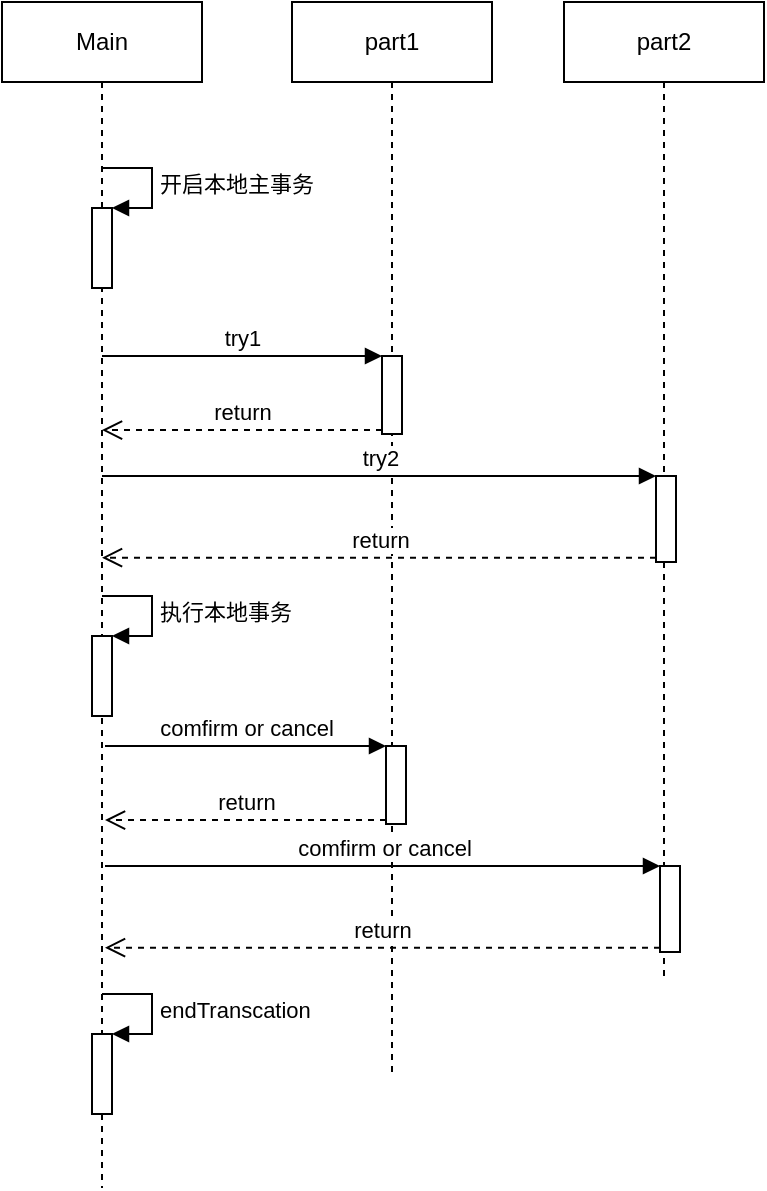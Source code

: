 <mxfile version="12.1.7" type="github" pages="1">
  <diagram id="QLN5XQVOQX08xVFIctB4" name="Page-1">
    <mxGraphModel dx="772" dy="429" grid="0" gridSize="10" guides="1" tooltips="1" connect="1" arrows="1" fold="1" page="0" pageScale="1" pageWidth="827" pageHeight="1169" math="0" shadow="0">
      <root>
        <mxCell id="0"/>
        <mxCell id="1" parent="0"/>
        <mxCell id="K42rxNocJr1abKFL2GFb-1" value="Main" style="shape=umlLifeline;perimeter=lifelinePerimeter;whiteSpace=wrap;html=1;container=1;collapsible=0;recursiveResize=0;outlineConnect=0;" vertex="1" parent="1">
          <mxGeometry x="125" y="157" width="100" height="593" as="geometry"/>
        </mxCell>
        <mxCell id="K42rxNocJr1abKFL2GFb-4" value="" style="html=1;points=[];perimeter=orthogonalPerimeter;" vertex="1" parent="K42rxNocJr1abKFL2GFb-1">
          <mxGeometry x="45" y="103" width="10" height="40" as="geometry"/>
        </mxCell>
        <mxCell id="K42rxNocJr1abKFL2GFb-5" value="开启本地主事务" style="edgeStyle=orthogonalEdgeStyle;html=1;align=left;spacingLeft=2;endArrow=block;rounded=0;entryX=1;entryY=0;" edge="1" target="K42rxNocJr1abKFL2GFb-4" parent="K42rxNocJr1abKFL2GFb-1">
          <mxGeometry relative="1" as="geometry">
            <mxPoint x="50" y="83" as="sourcePoint"/>
            <Array as="points">
              <mxPoint x="75" y="83"/>
            </Array>
          </mxGeometry>
        </mxCell>
        <mxCell id="K42rxNocJr1abKFL2GFb-19" value="" style="html=1;points=[];perimeter=orthogonalPerimeter;" vertex="1" parent="K42rxNocJr1abKFL2GFb-1">
          <mxGeometry x="45" y="317" width="10" height="40" as="geometry"/>
        </mxCell>
        <mxCell id="K42rxNocJr1abKFL2GFb-20" value="执行本地事务" style="edgeStyle=orthogonalEdgeStyle;html=1;align=left;spacingLeft=2;endArrow=block;rounded=0;entryX=1;entryY=0;" edge="1" target="K42rxNocJr1abKFL2GFb-19" parent="K42rxNocJr1abKFL2GFb-1">
          <mxGeometry relative="1" as="geometry">
            <mxPoint x="50" y="297" as="sourcePoint"/>
            <Array as="points">
              <mxPoint x="75" y="297"/>
            </Array>
          </mxGeometry>
        </mxCell>
        <mxCell id="K42rxNocJr1abKFL2GFb-31" value="" style="html=1;points=[];perimeter=orthogonalPerimeter;" vertex="1" parent="K42rxNocJr1abKFL2GFb-1">
          <mxGeometry x="45" y="516" width="10" height="40" as="geometry"/>
        </mxCell>
        <mxCell id="K42rxNocJr1abKFL2GFb-32" value="endTranscation" style="edgeStyle=orthogonalEdgeStyle;html=1;align=left;spacingLeft=2;endArrow=block;rounded=0;entryX=1;entryY=0;" edge="1" target="K42rxNocJr1abKFL2GFb-31" parent="K42rxNocJr1abKFL2GFb-1">
          <mxGeometry relative="1" as="geometry">
            <mxPoint x="50" y="496" as="sourcePoint"/>
            <Array as="points">
              <mxPoint x="75" y="496"/>
            </Array>
          </mxGeometry>
        </mxCell>
        <mxCell id="K42rxNocJr1abKFL2GFb-2" value="part1" style="shape=umlLifeline;perimeter=lifelinePerimeter;whiteSpace=wrap;html=1;container=1;collapsible=0;recursiveResize=0;outlineConnect=0;" vertex="1" parent="1">
          <mxGeometry x="270" y="157" width="100" height="537" as="geometry"/>
        </mxCell>
        <mxCell id="K42rxNocJr1abKFL2GFb-6" value="" style="html=1;points=[];perimeter=orthogonalPerimeter;" vertex="1" parent="K42rxNocJr1abKFL2GFb-2">
          <mxGeometry x="45" y="177" width="10" height="39" as="geometry"/>
        </mxCell>
        <mxCell id="K42rxNocJr1abKFL2GFb-3" value="part2" style="shape=umlLifeline;perimeter=lifelinePerimeter;whiteSpace=wrap;html=1;container=1;collapsible=0;recursiveResize=0;outlineConnect=0;" vertex="1" parent="1">
          <mxGeometry x="406" y="157" width="100" height="490" as="geometry"/>
        </mxCell>
        <mxCell id="K42rxNocJr1abKFL2GFb-14" value="" style="html=1;points=[];perimeter=orthogonalPerimeter;" vertex="1" parent="K42rxNocJr1abKFL2GFb-3">
          <mxGeometry x="46" y="237" width="10" height="43" as="geometry"/>
        </mxCell>
        <mxCell id="K42rxNocJr1abKFL2GFb-7" value="try1" style="html=1;verticalAlign=bottom;endArrow=block;entryX=0;entryY=0;" edge="1" target="K42rxNocJr1abKFL2GFb-6" parent="1" source="K42rxNocJr1abKFL2GFb-1">
          <mxGeometry relative="1" as="geometry">
            <mxPoint x="245" y="334" as="sourcePoint"/>
          </mxGeometry>
        </mxCell>
        <mxCell id="K42rxNocJr1abKFL2GFb-8" value="return" style="html=1;verticalAlign=bottom;endArrow=open;dashed=1;endSize=8;exitX=0;exitY=0.95;" edge="1" source="K42rxNocJr1abKFL2GFb-6" parent="1" target="K42rxNocJr1abKFL2GFb-1">
          <mxGeometry relative="1" as="geometry">
            <mxPoint x="245" y="410" as="targetPoint"/>
          </mxGeometry>
        </mxCell>
        <mxCell id="K42rxNocJr1abKFL2GFb-15" value="try2" style="html=1;verticalAlign=bottom;endArrow=block;entryX=0;entryY=0;" edge="1" target="K42rxNocJr1abKFL2GFb-14" parent="1" source="K42rxNocJr1abKFL2GFb-1">
          <mxGeometry relative="1" as="geometry">
            <mxPoint x="382" y="394" as="sourcePoint"/>
          </mxGeometry>
        </mxCell>
        <mxCell id="K42rxNocJr1abKFL2GFb-16" value="return" style="html=1;verticalAlign=bottom;endArrow=open;dashed=1;endSize=8;exitX=0;exitY=0.95;" edge="1" source="K42rxNocJr1abKFL2GFb-14" parent="1" target="K42rxNocJr1abKFL2GFb-1">
          <mxGeometry relative="1" as="geometry">
            <mxPoint x="382" y="470" as="targetPoint"/>
          </mxGeometry>
        </mxCell>
        <mxCell id="K42rxNocJr1abKFL2GFb-21" value="" style="html=1;points=[];perimeter=orthogonalPerimeter;" vertex="1" parent="1">
          <mxGeometry x="317" y="529" width="10" height="39" as="geometry"/>
        </mxCell>
        <mxCell id="K42rxNocJr1abKFL2GFb-22" value="" style="html=1;points=[];perimeter=orthogonalPerimeter;" vertex="1" parent="1">
          <mxGeometry x="454" y="589" width="10" height="43" as="geometry"/>
        </mxCell>
        <mxCell id="K42rxNocJr1abKFL2GFb-23" value="comfirm or cancel" style="html=1;verticalAlign=bottom;endArrow=block;entryX=0;entryY=0;" edge="1" parent="1" target="K42rxNocJr1abKFL2GFb-21">
          <mxGeometry relative="1" as="geometry">
            <mxPoint x="176.5" y="529" as="sourcePoint"/>
          </mxGeometry>
        </mxCell>
        <mxCell id="K42rxNocJr1abKFL2GFb-24" value="return" style="html=1;verticalAlign=bottom;endArrow=open;dashed=1;endSize=8;exitX=0;exitY=0.95;" edge="1" parent="1" source="K42rxNocJr1abKFL2GFb-21">
          <mxGeometry relative="1" as="geometry">
            <mxPoint x="176.5" y="566.05" as="targetPoint"/>
          </mxGeometry>
        </mxCell>
        <mxCell id="K42rxNocJr1abKFL2GFb-25" value="comfirm or cancel" style="html=1;verticalAlign=bottom;endArrow=block;entryX=0;entryY=0;" edge="1" parent="1" target="K42rxNocJr1abKFL2GFb-22">
          <mxGeometry relative="1" as="geometry">
            <mxPoint x="176.5" y="589" as="sourcePoint"/>
          </mxGeometry>
        </mxCell>
        <mxCell id="K42rxNocJr1abKFL2GFb-26" value="return" style="html=1;verticalAlign=bottom;endArrow=open;dashed=1;endSize=8;exitX=0;exitY=0.95;" edge="1" parent="1" source="K42rxNocJr1abKFL2GFb-22">
          <mxGeometry relative="1" as="geometry">
            <mxPoint x="176.5" y="629.85" as="targetPoint"/>
          </mxGeometry>
        </mxCell>
      </root>
    </mxGraphModel>
  </diagram>
</mxfile>
